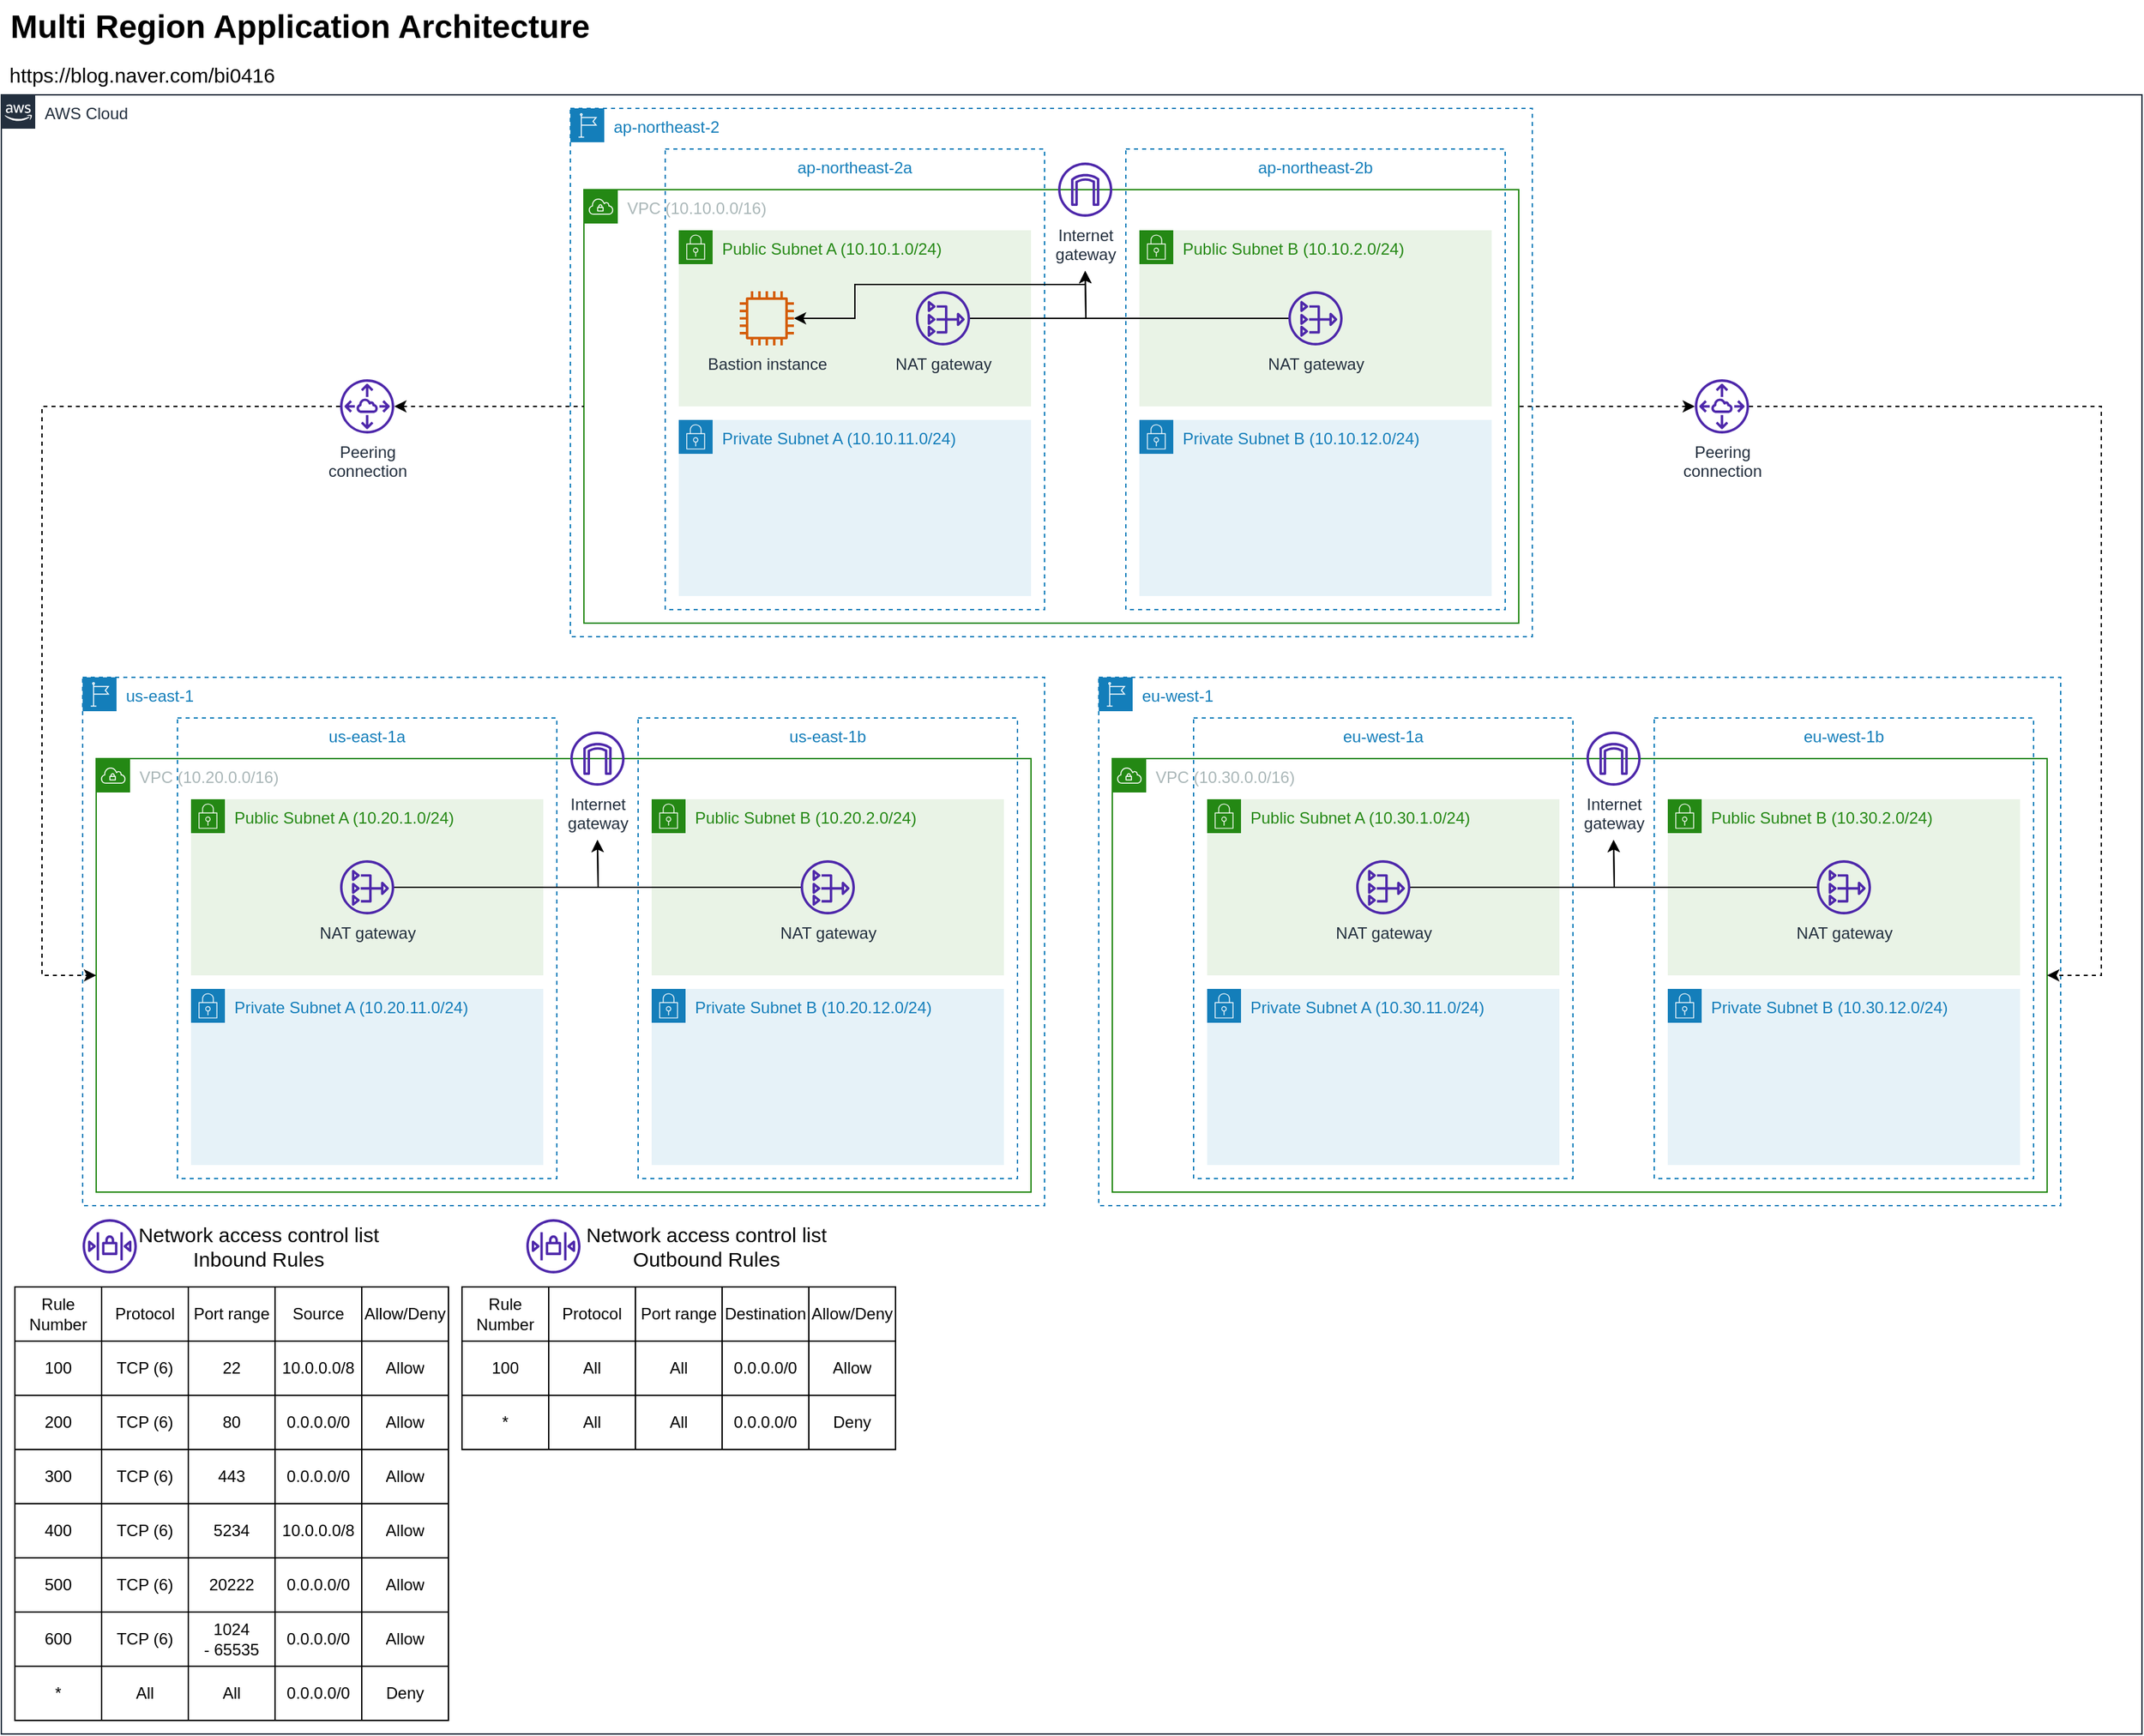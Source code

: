 <mxfile version="16.5.1" type="device"><diagram id="OfMwdWXmjFE_T2VoFNbr" name="페이지-1"><mxGraphModel dx="1837" dy="1442" grid="1" gridSize="10" guides="1" tooltips="1" connect="1" arrows="1" fold="1" page="1" pageScale="1" pageWidth="827" pageHeight="1169" math="0" shadow="0"><root><mxCell id="0"/><mxCell id="1" parent="0"/><mxCell id="BVuXqo-G3SAEbCOwdWWi-37" value="AWS Cloud" style="points=[[0,0],[0.25,0],[0.5,0],[0.75,0],[1,0],[1,0.25],[1,0.5],[1,0.75],[1,1],[0.75,1],[0.5,1],[0.25,1],[0,1],[0,0.75],[0,0.5],[0,0.25]];outlineConnect=0;gradientColor=none;html=1;whiteSpace=wrap;fontSize=12;fontStyle=0;container=1;pointerEvents=0;collapsible=0;recursiveResize=0;shape=mxgraph.aws4.group;grIcon=mxgraph.aws4.group_aws_cloud_alt;strokeColor=#232F3E;fillColor=none;verticalAlign=top;align=left;spacingLeft=30;fontColor=#232F3E;dashed=0;" vertex="1" parent="1"><mxGeometry x="310" y="260" width="1580" height="1210" as="geometry"/></mxCell><mxCell id="BVuXqo-G3SAEbCOwdWWi-207" value="" style="group" vertex="1" connectable="0" parent="BVuXqo-G3SAEbCOwdWWi-37"><mxGeometry x="10" y="827.5" width="320" height="372.5" as="geometry"/></mxCell><mxCell id="BVuXqo-G3SAEbCOwdWWi-90" value="" style="shape=table;html=1;whiteSpace=wrap;startSize=0;container=1;collapsible=0;childLayout=tableLayout;" vertex="1" parent="BVuXqo-G3SAEbCOwdWWi-207"><mxGeometry y="52.5" width="320" height="320" as="geometry"/></mxCell><mxCell id="BVuXqo-G3SAEbCOwdWWi-91" value="" style="shape=tableRow;horizontal=0;startSize=0;swimlaneHead=0;swimlaneBody=0;top=0;left=0;bottom=0;right=0;collapsible=0;dropTarget=0;fillColor=none;points=[[0,0.5],[1,0.5]];portConstraint=eastwest;" vertex="1" parent="BVuXqo-G3SAEbCOwdWWi-90"><mxGeometry width="320" height="40" as="geometry"/></mxCell><mxCell id="BVuXqo-G3SAEbCOwdWWi-103" value="Rule Number" style="shape=partialRectangle;html=1;whiteSpace=wrap;connectable=0;fillColor=none;top=0;left=0;bottom=0;right=0;overflow=hidden;" vertex="1" parent="BVuXqo-G3SAEbCOwdWWi-91"><mxGeometry width="64" height="40" as="geometry"><mxRectangle width="64" height="40" as="alternateBounds"/></mxGeometry></mxCell><mxCell id="BVuXqo-G3SAEbCOwdWWi-92" value="Protocol" style="shape=partialRectangle;html=1;whiteSpace=wrap;connectable=0;fillColor=none;top=0;left=0;bottom=0;right=0;overflow=hidden;" vertex="1" parent="BVuXqo-G3SAEbCOwdWWi-91"><mxGeometry x="64" width="64" height="40" as="geometry"><mxRectangle width="64" height="40" as="alternateBounds"/></mxGeometry></mxCell><mxCell id="BVuXqo-G3SAEbCOwdWWi-93" value="Port range" style="shape=partialRectangle;html=1;whiteSpace=wrap;connectable=0;fillColor=none;top=0;left=0;bottom=0;right=0;overflow=hidden;" vertex="1" parent="BVuXqo-G3SAEbCOwdWWi-91"><mxGeometry x="128" width="64" height="40" as="geometry"><mxRectangle width="64" height="40" as="alternateBounds"/></mxGeometry></mxCell><mxCell id="BVuXqo-G3SAEbCOwdWWi-132" value="Source" style="shape=partialRectangle;html=1;whiteSpace=wrap;connectable=0;fillColor=none;top=0;left=0;bottom=0;right=0;overflow=hidden;" vertex="1" parent="BVuXqo-G3SAEbCOwdWWi-91"><mxGeometry x="192" width="64" height="40" as="geometry"><mxRectangle width="64" height="40" as="alternateBounds"/></mxGeometry></mxCell><mxCell id="BVuXqo-G3SAEbCOwdWWi-105" value="Allow/Deny" style="shape=partialRectangle;html=1;whiteSpace=wrap;connectable=0;fillColor=none;top=0;left=0;bottom=0;right=0;overflow=hidden;" vertex="1" parent="BVuXqo-G3SAEbCOwdWWi-91"><mxGeometry x="256" width="64" height="40" as="geometry"><mxRectangle width="64" height="40" as="alternateBounds"/></mxGeometry></mxCell><mxCell id="BVuXqo-G3SAEbCOwdWWi-95" value="" style="shape=tableRow;horizontal=0;startSize=0;swimlaneHead=0;swimlaneBody=0;top=0;left=0;bottom=0;right=0;collapsible=0;dropTarget=0;fillColor=none;points=[[0,0.5],[1,0.5]];portConstraint=eastwest;" vertex="1" parent="BVuXqo-G3SAEbCOwdWWi-90"><mxGeometry y="40" width="320" height="40" as="geometry"/></mxCell><mxCell id="BVuXqo-G3SAEbCOwdWWi-104" value="100" style="shape=partialRectangle;html=1;whiteSpace=wrap;connectable=0;fillColor=none;top=0;left=0;bottom=0;right=0;overflow=hidden;" vertex="1" parent="BVuXqo-G3SAEbCOwdWWi-95"><mxGeometry width="64" height="40" as="geometry"><mxRectangle width="64" height="40" as="alternateBounds"/></mxGeometry></mxCell><mxCell id="BVuXqo-G3SAEbCOwdWWi-96" value="TCP (6)" style="shape=partialRectangle;html=1;whiteSpace=wrap;connectable=0;fillColor=none;top=0;left=0;bottom=0;right=0;overflow=hidden;" vertex="1" parent="BVuXqo-G3SAEbCOwdWWi-95"><mxGeometry x="64" width="64" height="40" as="geometry"><mxRectangle width="64" height="40" as="alternateBounds"/></mxGeometry></mxCell><mxCell id="BVuXqo-G3SAEbCOwdWWi-97" value="22" style="shape=partialRectangle;html=1;whiteSpace=wrap;connectable=0;fillColor=none;top=0;left=0;bottom=0;right=0;overflow=hidden;" vertex="1" parent="BVuXqo-G3SAEbCOwdWWi-95"><mxGeometry x="128" width="64" height="40" as="geometry"><mxRectangle width="64" height="40" as="alternateBounds"/></mxGeometry></mxCell><mxCell id="BVuXqo-G3SAEbCOwdWWi-133" value="10.0.0.0/8" style="shape=partialRectangle;html=1;whiteSpace=wrap;connectable=0;fillColor=none;top=0;left=0;bottom=0;right=0;overflow=hidden;" vertex="1" parent="BVuXqo-G3SAEbCOwdWWi-95"><mxGeometry x="192" width="64" height="40" as="geometry"><mxRectangle width="64" height="40" as="alternateBounds"/></mxGeometry></mxCell><mxCell id="BVuXqo-G3SAEbCOwdWWi-106" value="Allow" style="shape=partialRectangle;html=1;whiteSpace=wrap;connectable=0;fillColor=none;top=0;left=0;bottom=0;right=0;overflow=hidden;" vertex="1" parent="BVuXqo-G3SAEbCOwdWWi-95"><mxGeometry x="256" width="64" height="40" as="geometry"><mxRectangle width="64" height="40" as="alternateBounds"/></mxGeometry></mxCell><mxCell id="BVuXqo-G3SAEbCOwdWWi-107" style="shape=tableRow;horizontal=0;startSize=0;swimlaneHead=0;swimlaneBody=0;top=0;left=0;bottom=0;right=0;collapsible=0;dropTarget=0;fillColor=none;points=[[0,0.5],[1,0.5]];portConstraint=eastwest;" vertex="1" parent="BVuXqo-G3SAEbCOwdWWi-90"><mxGeometry y="80" width="320" height="40" as="geometry"/></mxCell><mxCell id="BVuXqo-G3SAEbCOwdWWi-108" value="200" style="shape=partialRectangle;html=1;whiteSpace=wrap;connectable=0;fillColor=none;top=0;left=0;bottom=0;right=0;overflow=hidden;" vertex="1" parent="BVuXqo-G3SAEbCOwdWWi-107"><mxGeometry width="64" height="40" as="geometry"><mxRectangle width="64" height="40" as="alternateBounds"/></mxGeometry></mxCell><mxCell id="BVuXqo-G3SAEbCOwdWWi-109" value="TCP (6)" style="shape=partialRectangle;html=1;whiteSpace=wrap;connectable=0;fillColor=none;top=0;left=0;bottom=0;right=0;overflow=hidden;" vertex="1" parent="BVuXqo-G3SAEbCOwdWWi-107"><mxGeometry x="64" width="64" height="40" as="geometry"><mxRectangle width="64" height="40" as="alternateBounds"/></mxGeometry></mxCell><mxCell id="BVuXqo-G3SAEbCOwdWWi-110" value="80" style="shape=partialRectangle;html=1;whiteSpace=wrap;connectable=0;fillColor=none;top=0;left=0;bottom=0;right=0;overflow=hidden;" vertex="1" parent="BVuXqo-G3SAEbCOwdWWi-107"><mxGeometry x="128" width="64" height="40" as="geometry"><mxRectangle width="64" height="40" as="alternateBounds"/></mxGeometry></mxCell><mxCell id="BVuXqo-G3SAEbCOwdWWi-134" value="0.0.0.0/0" style="shape=partialRectangle;html=1;whiteSpace=wrap;connectable=0;fillColor=none;top=0;left=0;bottom=0;right=0;overflow=hidden;" vertex="1" parent="BVuXqo-G3SAEbCOwdWWi-107"><mxGeometry x="192" width="64" height="40" as="geometry"><mxRectangle width="64" height="40" as="alternateBounds"/></mxGeometry></mxCell><mxCell id="BVuXqo-G3SAEbCOwdWWi-111" value="&lt;span&gt;Allow&lt;/span&gt;" style="shape=partialRectangle;html=1;whiteSpace=wrap;connectable=0;fillColor=none;top=0;left=0;bottom=0;right=0;overflow=hidden;" vertex="1" parent="BVuXqo-G3SAEbCOwdWWi-107"><mxGeometry x="256" width="64" height="40" as="geometry"><mxRectangle width="64" height="40" as="alternateBounds"/></mxGeometry></mxCell><mxCell id="BVuXqo-G3SAEbCOwdWWi-112" style="shape=tableRow;horizontal=0;startSize=0;swimlaneHead=0;swimlaneBody=0;top=0;left=0;bottom=0;right=0;collapsible=0;dropTarget=0;fillColor=none;points=[[0,0.5],[1,0.5]];portConstraint=eastwest;" vertex="1" parent="BVuXqo-G3SAEbCOwdWWi-90"><mxGeometry y="120" width="320" height="40" as="geometry"/></mxCell><mxCell id="BVuXqo-G3SAEbCOwdWWi-113" value="300" style="shape=partialRectangle;html=1;whiteSpace=wrap;connectable=0;fillColor=none;top=0;left=0;bottom=0;right=0;overflow=hidden;" vertex="1" parent="BVuXqo-G3SAEbCOwdWWi-112"><mxGeometry width="64" height="40" as="geometry"><mxRectangle width="64" height="40" as="alternateBounds"/></mxGeometry></mxCell><mxCell id="BVuXqo-G3SAEbCOwdWWi-114" value="&lt;span&gt;TCP (6)&lt;/span&gt;" style="shape=partialRectangle;html=1;whiteSpace=wrap;connectable=0;fillColor=none;top=0;left=0;bottom=0;right=0;overflow=hidden;" vertex="1" parent="BVuXqo-G3SAEbCOwdWWi-112"><mxGeometry x="64" width="64" height="40" as="geometry"><mxRectangle width="64" height="40" as="alternateBounds"/></mxGeometry></mxCell><mxCell id="BVuXqo-G3SAEbCOwdWWi-115" value="443" style="shape=partialRectangle;html=1;whiteSpace=wrap;connectable=0;fillColor=none;top=0;left=0;bottom=0;right=0;overflow=hidden;" vertex="1" parent="BVuXqo-G3SAEbCOwdWWi-112"><mxGeometry x="128" width="64" height="40" as="geometry"><mxRectangle width="64" height="40" as="alternateBounds"/></mxGeometry></mxCell><mxCell id="BVuXqo-G3SAEbCOwdWWi-135" value="0.0.0.0/0" style="shape=partialRectangle;html=1;whiteSpace=wrap;connectable=0;fillColor=none;top=0;left=0;bottom=0;right=0;overflow=hidden;" vertex="1" parent="BVuXqo-G3SAEbCOwdWWi-112"><mxGeometry x="192" width="64" height="40" as="geometry"><mxRectangle width="64" height="40" as="alternateBounds"/></mxGeometry></mxCell><mxCell id="BVuXqo-G3SAEbCOwdWWi-116" value="&lt;span&gt;Allow&lt;/span&gt;" style="shape=partialRectangle;html=1;whiteSpace=wrap;connectable=0;fillColor=none;top=0;left=0;bottom=0;right=0;overflow=hidden;" vertex="1" parent="BVuXqo-G3SAEbCOwdWWi-112"><mxGeometry x="256" width="64" height="40" as="geometry"><mxRectangle width="64" height="40" as="alternateBounds"/></mxGeometry></mxCell><mxCell id="BVuXqo-G3SAEbCOwdWWi-117" style="shape=tableRow;horizontal=0;startSize=0;swimlaneHead=0;swimlaneBody=0;top=0;left=0;bottom=0;right=0;collapsible=0;dropTarget=0;fillColor=none;points=[[0,0.5],[1,0.5]];portConstraint=eastwest;" vertex="1" parent="BVuXqo-G3SAEbCOwdWWi-90"><mxGeometry y="160" width="320" height="40" as="geometry"/></mxCell><mxCell id="BVuXqo-G3SAEbCOwdWWi-118" value="400" style="shape=partialRectangle;html=1;whiteSpace=wrap;connectable=0;fillColor=none;top=0;left=0;bottom=0;right=0;overflow=hidden;" vertex="1" parent="BVuXqo-G3SAEbCOwdWWi-117"><mxGeometry width="64" height="40" as="geometry"><mxRectangle width="64" height="40" as="alternateBounds"/></mxGeometry></mxCell><mxCell id="BVuXqo-G3SAEbCOwdWWi-119" value="&lt;span&gt;TCP (6)&lt;/span&gt;" style="shape=partialRectangle;html=1;whiteSpace=wrap;connectable=0;fillColor=none;top=0;left=0;bottom=0;right=0;overflow=hidden;" vertex="1" parent="BVuXqo-G3SAEbCOwdWWi-117"><mxGeometry x="64" width="64" height="40" as="geometry"><mxRectangle width="64" height="40" as="alternateBounds"/></mxGeometry></mxCell><mxCell id="BVuXqo-G3SAEbCOwdWWi-120" value="5234" style="shape=partialRectangle;html=1;whiteSpace=wrap;connectable=0;fillColor=none;top=0;left=0;bottom=0;right=0;overflow=hidden;" vertex="1" parent="BVuXqo-G3SAEbCOwdWWi-117"><mxGeometry x="128" width="64" height="40" as="geometry"><mxRectangle width="64" height="40" as="alternateBounds"/></mxGeometry></mxCell><mxCell id="BVuXqo-G3SAEbCOwdWWi-136" value="10.0.0.0/8" style="shape=partialRectangle;html=1;whiteSpace=wrap;connectable=0;fillColor=none;top=0;left=0;bottom=0;right=0;overflow=hidden;" vertex="1" parent="BVuXqo-G3SAEbCOwdWWi-117"><mxGeometry x="192" width="64" height="40" as="geometry"><mxRectangle width="64" height="40" as="alternateBounds"/></mxGeometry></mxCell><mxCell id="BVuXqo-G3SAEbCOwdWWi-121" value="&lt;span&gt;Allow&lt;/span&gt;" style="shape=partialRectangle;html=1;whiteSpace=wrap;connectable=0;fillColor=none;top=0;left=0;bottom=0;right=0;overflow=hidden;" vertex="1" parent="BVuXqo-G3SAEbCOwdWWi-117"><mxGeometry x="256" width="64" height="40" as="geometry"><mxRectangle width="64" height="40" as="alternateBounds"/></mxGeometry></mxCell><mxCell id="BVuXqo-G3SAEbCOwdWWi-122" style="shape=tableRow;horizontal=0;startSize=0;swimlaneHead=0;swimlaneBody=0;top=0;left=0;bottom=0;right=0;collapsible=0;dropTarget=0;fillColor=none;points=[[0,0.5],[1,0.5]];portConstraint=eastwest;" vertex="1" parent="BVuXqo-G3SAEbCOwdWWi-90"><mxGeometry y="200" width="320" height="40" as="geometry"/></mxCell><mxCell id="BVuXqo-G3SAEbCOwdWWi-123" value="500" style="shape=partialRectangle;html=1;whiteSpace=wrap;connectable=0;fillColor=none;top=0;left=0;bottom=0;right=0;overflow=hidden;" vertex="1" parent="BVuXqo-G3SAEbCOwdWWi-122"><mxGeometry width="64" height="40" as="geometry"><mxRectangle width="64" height="40" as="alternateBounds"/></mxGeometry></mxCell><mxCell id="BVuXqo-G3SAEbCOwdWWi-124" value="&lt;span&gt;TCP (6)&lt;/span&gt;" style="shape=partialRectangle;html=1;whiteSpace=wrap;connectable=0;fillColor=none;top=0;left=0;bottom=0;right=0;overflow=hidden;" vertex="1" parent="BVuXqo-G3SAEbCOwdWWi-122"><mxGeometry x="64" width="64" height="40" as="geometry"><mxRectangle width="64" height="40" as="alternateBounds"/></mxGeometry></mxCell><mxCell id="BVuXqo-G3SAEbCOwdWWi-125" value="20222" style="shape=partialRectangle;html=1;whiteSpace=wrap;connectable=0;fillColor=none;top=0;left=0;bottom=0;right=0;overflow=hidden;" vertex="1" parent="BVuXqo-G3SAEbCOwdWWi-122"><mxGeometry x="128" width="64" height="40" as="geometry"><mxRectangle width="64" height="40" as="alternateBounds"/></mxGeometry></mxCell><mxCell id="BVuXqo-G3SAEbCOwdWWi-137" value="0.0.0.0/0" style="shape=partialRectangle;html=1;whiteSpace=wrap;connectable=0;fillColor=none;top=0;left=0;bottom=0;right=0;overflow=hidden;" vertex="1" parent="BVuXqo-G3SAEbCOwdWWi-122"><mxGeometry x="192" width="64" height="40" as="geometry"><mxRectangle width="64" height="40" as="alternateBounds"/></mxGeometry></mxCell><mxCell id="BVuXqo-G3SAEbCOwdWWi-126" value="&lt;span&gt;Allow&lt;/span&gt;" style="shape=partialRectangle;html=1;whiteSpace=wrap;connectable=0;fillColor=none;top=0;left=0;bottom=0;right=0;overflow=hidden;" vertex="1" parent="BVuXqo-G3SAEbCOwdWWi-122"><mxGeometry x="256" width="64" height="40" as="geometry"><mxRectangle width="64" height="40" as="alternateBounds"/></mxGeometry></mxCell><mxCell id="BVuXqo-G3SAEbCOwdWWi-127" style="shape=tableRow;horizontal=0;startSize=0;swimlaneHead=0;swimlaneBody=0;top=0;left=0;bottom=0;right=0;collapsible=0;dropTarget=0;fillColor=none;points=[[0,0.5],[1,0.5]];portConstraint=eastwest;" vertex="1" parent="BVuXqo-G3SAEbCOwdWWi-90"><mxGeometry y="240" width="320" height="40" as="geometry"/></mxCell><mxCell id="BVuXqo-G3SAEbCOwdWWi-128" value="600" style="shape=partialRectangle;html=1;whiteSpace=wrap;connectable=0;fillColor=none;top=0;left=0;bottom=0;right=0;overflow=hidden;" vertex="1" parent="BVuXqo-G3SAEbCOwdWWi-127"><mxGeometry width="64" height="40" as="geometry"><mxRectangle width="64" height="40" as="alternateBounds"/></mxGeometry></mxCell><mxCell id="BVuXqo-G3SAEbCOwdWWi-129" value="TCP (6)" style="shape=partialRectangle;html=1;whiteSpace=wrap;connectable=0;fillColor=none;top=0;left=0;bottom=0;right=0;overflow=hidden;" vertex="1" parent="BVuXqo-G3SAEbCOwdWWi-127"><mxGeometry x="64" width="64" height="40" as="geometry"><mxRectangle width="64" height="40" as="alternateBounds"/></mxGeometry></mxCell><mxCell id="BVuXqo-G3SAEbCOwdWWi-130" value="1024&lt;br&gt;- 65535" style="shape=partialRectangle;html=1;whiteSpace=wrap;connectable=0;fillColor=none;top=0;left=0;bottom=0;right=0;overflow=hidden;" vertex="1" parent="BVuXqo-G3SAEbCOwdWWi-127"><mxGeometry x="128" width="64" height="40" as="geometry"><mxRectangle width="64" height="40" as="alternateBounds"/></mxGeometry></mxCell><mxCell id="BVuXqo-G3SAEbCOwdWWi-138" value="0.0.0.0/0" style="shape=partialRectangle;html=1;whiteSpace=wrap;connectable=0;fillColor=none;top=0;left=0;bottom=0;right=0;overflow=hidden;" vertex="1" parent="BVuXqo-G3SAEbCOwdWWi-127"><mxGeometry x="192" width="64" height="40" as="geometry"><mxRectangle width="64" height="40" as="alternateBounds"/></mxGeometry></mxCell><mxCell id="BVuXqo-G3SAEbCOwdWWi-131" value="Allow" style="shape=partialRectangle;html=1;whiteSpace=wrap;connectable=0;fillColor=none;top=0;left=0;bottom=0;right=0;overflow=hidden;" vertex="1" parent="BVuXqo-G3SAEbCOwdWWi-127"><mxGeometry x="256" width="64" height="40" as="geometry"><mxRectangle width="64" height="40" as="alternateBounds"/></mxGeometry></mxCell><mxCell id="BVuXqo-G3SAEbCOwdWWi-139" style="shape=tableRow;horizontal=0;startSize=0;swimlaneHead=0;swimlaneBody=0;top=0;left=0;bottom=0;right=0;collapsible=0;dropTarget=0;fillColor=none;points=[[0,0.5],[1,0.5]];portConstraint=eastwest;" vertex="1" parent="BVuXqo-G3SAEbCOwdWWi-90"><mxGeometry y="280" width="320" height="40" as="geometry"/></mxCell><mxCell id="BVuXqo-G3SAEbCOwdWWi-140" value="*" style="shape=partialRectangle;html=1;whiteSpace=wrap;connectable=0;fillColor=none;top=0;left=0;bottom=0;right=0;overflow=hidden;" vertex="1" parent="BVuXqo-G3SAEbCOwdWWi-139"><mxGeometry width="64" height="40" as="geometry"><mxRectangle width="64" height="40" as="alternateBounds"/></mxGeometry></mxCell><mxCell id="BVuXqo-G3SAEbCOwdWWi-141" value="All" style="shape=partialRectangle;html=1;whiteSpace=wrap;connectable=0;fillColor=none;top=0;left=0;bottom=0;right=0;overflow=hidden;" vertex="1" parent="BVuXqo-G3SAEbCOwdWWi-139"><mxGeometry x="64" width="64" height="40" as="geometry"><mxRectangle width="64" height="40" as="alternateBounds"/></mxGeometry></mxCell><mxCell id="BVuXqo-G3SAEbCOwdWWi-142" value="All" style="shape=partialRectangle;html=1;whiteSpace=wrap;connectable=0;fillColor=none;top=0;left=0;bottom=0;right=0;overflow=hidden;" vertex="1" parent="BVuXqo-G3SAEbCOwdWWi-139"><mxGeometry x="128" width="64" height="40" as="geometry"><mxRectangle width="64" height="40" as="alternateBounds"/></mxGeometry></mxCell><mxCell id="BVuXqo-G3SAEbCOwdWWi-143" value="0.0.0.0/0" style="shape=partialRectangle;html=1;whiteSpace=wrap;connectable=0;fillColor=none;top=0;left=0;bottom=0;right=0;overflow=hidden;" vertex="1" parent="BVuXqo-G3SAEbCOwdWWi-139"><mxGeometry x="192" width="64" height="40" as="geometry"><mxRectangle width="64" height="40" as="alternateBounds"/></mxGeometry></mxCell><mxCell id="BVuXqo-G3SAEbCOwdWWi-144" value="Deny" style="shape=partialRectangle;html=1;whiteSpace=wrap;connectable=0;fillColor=none;top=0;left=0;bottom=0;right=0;overflow=hidden;" vertex="1" parent="BVuXqo-G3SAEbCOwdWWi-139"><mxGeometry x="256" width="64" height="40" as="geometry"><mxRectangle width="64" height="40" as="alternateBounds"/></mxGeometry></mxCell><UserObject label="&lt;span style=&quot;font-size: 15px&quot;&gt;Network access control list&lt;br&gt;Inbound Rules&lt;/span&gt;" placeholders="1" name="Variable" id="BVuXqo-G3SAEbCOwdWWi-199"><mxCell style="text;html=1;strokeColor=none;fillColor=none;align=center;verticalAlign=middle;whiteSpace=wrap;overflow=hidden;" vertex="1" parent="BVuXqo-G3SAEbCOwdWWi-207"><mxGeometry x="90" width="180" height="45" as="geometry"/></mxCell></UserObject><mxCell id="BVuXqo-G3SAEbCOwdWWi-204" value="" style="sketch=0;outlineConnect=0;fontColor=#232F3E;gradientColor=none;fillColor=#4D27AA;strokeColor=none;dashed=0;verticalLabelPosition=bottom;verticalAlign=top;align=center;html=1;fontSize=12;fontStyle=0;aspect=fixed;pointerEvents=1;shape=mxgraph.aws4.network_access_control_list;" vertex="1" parent="BVuXqo-G3SAEbCOwdWWi-207"><mxGeometry x="50" y="2.5" width="40" height="40" as="geometry"/></mxCell><mxCell id="BVuXqo-G3SAEbCOwdWWi-208" value="" style="group" vertex="1" connectable="0" parent="BVuXqo-G3SAEbCOwdWWi-37"><mxGeometry x="340" y="827.5" width="320" height="172.5" as="geometry"/></mxCell><mxCell id="BVuXqo-G3SAEbCOwdWWi-145" value="" style="shape=table;html=1;whiteSpace=wrap;startSize=0;container=1;collapsible=0;childLayout=tableLayout;" vertex="1" parent="BVuXqo-G3SAEbCOwdWWi-208"><mxGeometry y="52.5" width="320" height="120" as="geometry"/></mxCell><mxCell id="BVuXqo-G3SAEbCOwdWWi-146" value="" style="shape=tableRow;horizontal=0;startSize=0;swimlaneHead=0;swimlaneBody=0;top=0;left=0;bottom=0;right=0;collapsible=0;dropTarget=0;fillColor=none;points=[[0,0.5],[1,0.5]];portConstraint=eastwest;" vertex="1" parent="BVuXqo-G3SAEbCOwdWWi-145"><mxGeometry width="320" height="40" as="geometry"/></mxCell><mxCell id="BVuXqo-G3SAEbCOwdWWi-147" value="Rule Number" style="shape=partialRectangle;html=1;whiteSpace=wrap;connectable=0;fillColor=none;top=0;left=0;bottom=0;right=0;overflow=hidden;" vertex="1" parent="BVuXqo-G3SAEbCOwdWWi-146"><mxGeometry width="64" height="40" as="geometry"><mxRectangle width="64" height="40" as="alternateBounds"/></mxGeometry></mxCell><mxCell id="BVuXqo-G3SAEbCOwdWWi-148" value="Protocol" style="shape=partialRectangle;html=1;whiteSpace=wrap;connectable=0;fillColor=none;top=0;left=0;bottom=0;right=0;overflow=hidden;" vertex="1" parent="BVuXqo-G3SAEbCOwdWWi-146"><mxGeometry x="64" width="64" height="40" as="geometry"><mxRectangle width="64" height="40" as="alternateBounds"/></mxGeometry></mxCell><mxCell id="BVuXqo-G3SAEbCOwdWWi-149" value="Port range" style="shape=partialRectangle;html=1;whiteSpace=wrap;connectable=0;fillColor=none;top=0;left=0;bottom=0;right=0;overflow=hidden;" vertex="1" parent="BVuXqo-G3SAEbCOwdWWi-146"><mxGeometry x="128" width="64" height="40" as="geometry"><mxRectangle width="64" height="40" as="alternateBounds"/></mxGeometry></mxCell><mxCell id="BVuXqo-G3SAEbCOwdWWi-150" value="Destination" style="shape=partialRectangle;html=1;whiteSpace=wrap;connectable=0;fillColor=none;top=0;left=0;bottom=0;right=0;overflow=hidden;" vertex="1" parent="BVuXqo-G3SAEbCOwdWWi-146"><mxGeometry x="192" width="64" height="40" as="geometry"><mxRectangle width="64" height="40" as="alternateBounds"/></mxGeometry></mxCell><mxCell id="BVuXqo-G3SAEbCOwdWWi-151" value="Allow/Deny" style="shape=partialRectangle;html=1;whiteSpace=wrap;connectable=0;fillColor=none;top=0;left=0;bottom=0;right=0;overflow=hidden;" vertex="1" parent="BVuXqo-G3SAEbCOwdWWi-146"><mxGeometry x="256" width="64" height="40" as="geometry"><mxRectangle width="64" height="40" as="alternateBounds"/></mxGeometry></mxCell><mxCell id="BVuXqo-G3SAEbCOwdWWi-182" style="shape=tableRow;horizontal=0;startSize=0;swimlaneHead=0;swimlaneBody=0;top=0;left=0;bottom=0;right=0;collapsible=0;dropTarget=0;fillColor=none;points=[[0,0.5],[1,0.5]];portConstraint=eastwest;" vertex="1" parent="BVuXqo-G3SAEbCOwdWWi-145"><mxGeometry y="40" width="320" height="40" as="geometry"/></mxCell><mxCell id="BVuXqo-G3SAEbCOwdWWi-183" value="100" style="shape=partialRectangle;html=1;whiteSpace=wrap;connectable=0;fillColor=none;top=0;left=0;bottom=0;right=0;overflow=hidden;" vertex="1" parent="BVuXqo-G3SAEbCOwdWWi-182"><mxGeometry width="64" height="40" as="geometry"><mxRectangle width="64" height="40" as="alternateBounds"/></mxGeometry></mxCell><mxCell id="BVuXqo-G3SAEbCOwdWWi-184" value="All" style="shape=partialRectangle;html=1;whiteSpace=wrap;connectable=0;fillColor=none;top=0;left=0;bottom=0;right=0;overflow=hidden;" vertex="1" parent="BVuXqo-G3SAEbCOwdWWi-182"><mxGeometry x="64" width="64" height="40" as="geometry"><mxRectangle width="64" height="40" as="alternateBounds"/></mxGeometry></mxCell><mxCell id="BVuXqo-G3SAEbCOwdWWi-185" value="All" style="shape=partialRectangle;html=1;whiteSpace=wrap;connectable=0;fillColor=none;top=0;left=0;bottom=0;right=0;overflow=hidden;" vertex="1" parent="BVuXqo-G3SAEbCOwdWWi-182"><mxGeometry x="128" width="64" height="40" as="geometry"><mxRectangle width="64" height="40" as="alternateBounds"/></mxGeometry></mxCell><mxCell id="BVuXqo-G3SAEbCOwdWWi-186" value="0.0.0.0/0" style="shape=partialRectangle;html=1;whiteSpace=wrap;connectable=0;fillColor=none;top=0;left=0;bottom=0;right=0;overflow=hidden;" vertex="1" parent="BVuXqo-G3SAEbCOwdWWi-182"><mxGeometry x="192" width="64" height="40" as="geometry"><mxRectangle width="64" height="40" as="alternateBounds"/></mxGeometry></mxCell><mxCell id="BVuXqo-G3SAEbCOwdWWi-187" value="Allow" style="shape=partialRectangle;html=1;whiteSpace=wrap;connectable=0;fillColor=none;top=0;left=0;bottom=0;right=0;overflow=hidden;" vertex="1" parent="BVuXqo-G3SAEbCOwdWWi-182"><mxGeometry x="256" width="64" height="40" as="geometry"><mxRectangle width="64" height="40" as="alternateBounds"/></mxGeometry></mxCell><mxCell id="BVuXqo-G3SAEbCOwdWWi-188" style="shape=tableRow;horizontal=0;startSize=0;swimlaneHead=0;swimlaneBody=0;top=0;left=0;bottom=0;right=0;collapsible=0;dropTarget=0;fillColor=none;points=[[0,0.5],[1,0.5]];portConstraint=eastwest;" vertex="1" parent="BVuXqo-G3SAEbCOwdWWi-145"><mxGeometry y="80" width="320" height="40" as="geometry"/></mxCell><mxCell id="BVuXqo-G3SAEbCOwdWWi-189" value="*" style="shape=partialRectangle;html=1;whiteSpace=wrap;connectable=0;fillColor=none;top=0;left=0;bottom=0;right=0;overflow=hidden;" vertex="1" parent="BVuXqo-G3SAEbCOwdWWi-188"><mxGeometry width="64" height="40" as="geometry"><mxRectangle width="64" height="40" as="alternateBounds"/></mxGeometry></mxCell><mxCell id="BVuXqo-G3SAEbCOwdWWi-190" value="All" style="shape=partialRectangle;html=1;whiteSpace=wrap;connectable=0;fillColor=none;top=0;left=0;bottom=0;right=0;overflow=hidden;" vertex="1" parent="BVuXqo-G3SAEbCOwdWWi-188"><mxGeometry x="64" width="64" height="40" as="geometry"><mxRectangle width="64" height="40" as="alternateBounds"/></mxGeometry></mxCell><mxCell id="BVuXqo-G3SAEbCOwdWWi-191" value="All" style="shape=partialRectangle;html=1;whiteSpace=wrap;connectable=0;fillColor=none;top=0;left=0;bottom=0;right=0;overflow=hidden;" vertex="1" parent="BVuXqo-G3SAEbCOwdWWi-188"><mxGeometry x="128" width="64" height="40" as="geometry"><mxRectangle width="64" height="40" as="alternateBounds"/></mxGeometry></mxCell><mxCell id="BVuXqo-G3SAEbCOwdWWi-192" value="0.0.0.0/0" style="shape=partialRectangle;html=1;whiteSpace=wrap;connectable=0;fillColor=none;top=0;left=0;bottom=0;right=0;overflow=hidden;" vertex="1" parent="BVuXqo-G3SAEbCOwdWWi-188"><mxGeometry x="192" width="64" height="40" as="geometry"><mxRectangle width="64" height="40" as="alternateBounds"/></mxGeometry></mxCell><mxCell id="BVuXqo-G3SAEbCOwdWWi-193" value="Deny" style="shape=partialRectangle;html=1;whiteSpace=wrap;connectable=0;fillColor=none;top=0;left=0;bottom=0;right=0;overflow=hidden;" vertex="1" parent="BVuXqo-G3SAEbCOwdWWi-188"><mxGeometry x="256" width="64" height="40" as="geometry"><mxRectangle width="64" height="40" as="alternateBounds"/></mxGeometry></mxCell><UserObject label="&lt;span style=&quot;font-size: 15px&quot;&gt;Network access control list&lt;br&gt;Outbound Rules&lt;/span&gt;" placeholders="1" name="Variable" id="BVuXqo-G3SAEbCOwdWWi-205"><mxCell style="text;html=1;strokeColor=none;fillColor=none;align=center;verticalAlign=middle;whiteSpace=wrap;overflow=hidden;" vertex="1" parent="BVuXqo-G3SAEbCOwdWWi-208"><mxGeometry x="87.5" width="185" height="45" as="geometry"/></mxCell></UserObject><mxCell id="BVuXqo-G3SAEbCOwdWWi-206" value="" style="sketch=0;outlineConnect=0;fontColor=#232F3E;gradientColor=none;fillColor=#4D27AA;strokeColor=none;dashed=0;verticalLabelPosition=bottom;verticalAlign=top;align=center;html=1;fontSize=12;fontStyle=0;aspect=fixed;pointerEvents=1;shape=mxgraph.aws4.network_access_control_list;" vertex="1" parent="BVuXqo-G3SAEbCOwdWWi-208"><mxGeometry x="47.5" y="2.5" width="40" height="40" as="geometry"/></mxCell><mxCell id="BVuXqo-G3SAEbCOwdWWi-38" value="us-east-1" style="points=[[0,0],[0.25,0],[0.5,0],[0.75,0],[1,0],[1,0.25],[1,0.5],[1,0.75],[1,1],[0.75,1],[0.5,1],[0.25,1],[0,1],[0,0.75],[0,0.5],[0,0.25]];outlineConnect=0;gradientColor=none;html=1;whiteSpace=wrap;fontSize=12;fontStyle=0;container=1;pointerEvents=0;collapsible=0;recursiveResize=0;shape=mxgraph.aws4.group;grIcon=mxgraph.aws4.group_region;strokeColor=#147EBA;fillColor=none;verticalAlign=top;align=left;spacingLeft=30;fontColor=#147EBA;dashed=1;" vertex="1" parent="1"><mxGeometry x="370" y="690" width="710" height="390" as="geometry"/></mxCell><mxCell id="BVuXqo-G3SAEbCOwdWWi-41" value="us-east-1a" style="fillColor=none;strokeColor=#147EBA;dashed=1;verticalAlign=top;fontStyle=0;fontColor=#147EBA;" vertex="1" parent="1"><mxGeometry x="440" y="720" width="280" height="340" as="geometry"/></mxCell><mxCell id="BVuXqo-G3SAEbCOwdWWi-43" value="Public Subnet A (10.20.1.0/24)" style="points=[[0,0],[0.25,0],[0.5,0],[0.75,0],[1,0],[1,0.25],[1,0.5],[1,0.75],[1,1],[0.75,1],[0.5,1],[0.25,1],[0,1],[0,0.75],[0,0.5],[0,0.25]];outlineConnect=0;gradientColor=none;html=1;whiteSpace=wrap;fontSize=12;fontStyle=0;container=1;pointerEvents=0;collapsible=0;recursiveResize=0;shape=mxgraph.aws4.group;grIcon=mxgraph.aws4.group_security_group;grStroke=0;strokeColor=#248814;fillColor=#E9F3E6;verticalAlign=top;align=left;spacingLeft=30;fontColor=#248814;dashed=0;" vertex="1" parent="1"><mxGeometry x="450" y="780" width="260" height="130" as="geometry"/></mxCell><mxCell id="BVuXqo-G3SAEbCOwdWWi-45" value="Private Subnet A (10.20.11.0/24)" style="points=[[0,0],[0.25,0],[0.5,0],[0.75,0],[1,0],[1,0.25],[1,0.5],[1,0.75],[1,1],[0.75,1],[0.5,1],[0.25,1],[0,1],[0,0.75],[0,0.5],[0,0.25]];outlineConnect=0;gradientColor=none;html=1;whiteSpace=wrap;fontSize=12;fontStyle=0;container=1;pointerEvents=0;collapsible=0;recursiveResize=0;shape=mxgraph.aws4.group;grIcon=mxgraph.aws4.group_security_group;grStroke=0;strokeColor=#147EBA;fillColor=#E6F2F8;verticalAlign=top;align=left;spacingLeft=30;fontColor=#147EBA;dashed=0;" vertex="1" parent="1"><mxGeometry x="450" y="920" width="260" height="130" as="geometry"/></mxCell><mxCell id="BVuXqo-G3SAEbCOwdWWi-80" style="edgeStyle=orthogonalEdgeStyle;rounded=0;orthogonalLoop=1;jettySize=auto;html=1;" edge="1" parent="1" source="BVuXqo-G3SAEbCOwdWWi-48"><mxGeometry relative="1" as="geometry"><mxPoint x="750" y="810" as="targetPoint"/></mxGeometry></mxCell><mxCell id="BVuXqo-G3SAEbCOwdWWi-48" value="NAT gateway" style="sketch=0;outlineConnect=0;fontColor=#232F3E;gradientColor=none;fillColor=#4D27AA;strokeColor=none;dashed=0;verticalLabelPosition=bottom;verticalAlign=top;align=center;html=1;fontSize=12;fontStyle=0;aspect=fixed;pointerEvents=1;shape=mxgraph.aws4.nat_gateway;" vertex="1" parent="1"><mxGeometry x="560" y="825" width="40" height="40" as="geometry"/></mxCell><mxCell id="BVuXqo-G3SAEbCOwdWWi-39" value="VPC (10.20.0.0/16)" style="points=[[0,0],[0.25,0],[0.5,0],[0.75,0],[1,0],[1,0.25],[1,0.5],[1,0.75],[1,1],[0.75,1],[0.5,1],[0.25,1],[0,1],[0,0.75],[0,0.5],[0,0.25]];outlineConnect=0;gradientColor=none;html=1;whiteSpace=wrap;fontSize=12;fontStyle=0;container=0;pointerEvents=0;collapsible=0;recursiveResize=0;shape=mxgraph.aws4.group;grIcon=mxgraph.aws4.group_vpc;strokeColor=#248814;fillColor=none;verticalAlign=top;align=left;spacingLeft=30;fontColor=#AAB7B8;dashed=0;" vertex="1" parent="1"><mxGeometry x="380" y="750" width="690" height="320" as="geometry"/></mxCell><mxCell id="BVuXqo-G3SAEbCOwdWWi-42" value="us-east-1b" style="fillColor=none;strokeColor=#147EBA;dashed=1;verticalAlign=top;fontStyle=0;fontColor=#147EBA;" vertex="1" parent="1"><mxGeometry x="780" y="720" width="280" height="340" as="geometry"/></mxCell><mxCell id="BVuXqo-G3SAEbCOwdWWi-44" value="Public Subnet B&amp;nbsp;(10.20.2.0/24)" style="points=[[0,0],[0.25,0],[0.5,0],[0.75,0],[1,0],[1,0.25],[1,0.5],[1,0.75],[1,1],[0.75,1],[0.5,1],[0.25,1],[0,1],[0,0.75],[0,0.5],[0,0.25]];outlineConnect=0;gradientColor=none;html=1;whiteSpace=wrap;fontSize=12;fontStyle=0;container=0;pointerEvents=0;collapsible=0;recursiveResize=0;shape=mxgraph.aws4.group;grIcon=mxgraph.aws4.group_security_group;grStroke=0;strokeColor=#248814;fillColor=#E9F3E6;verticalAlign=top;align=left;spacingLeft=30;fontColor=#248814;dashed=0;" vertex="1" parent="1"><mxGeometry x="790" y="780" width="260" height="130" as="geometry"/></mxCell><mxCell id="BVuXqo-G3SAEbCOwdWWi-46" value="Private Subnet B&amp;nbsp;(10.20.12.0/24)" style="points=[[0,0],[0.25,0],[0.5,0],[0.75,0],[1,0],[1,0.25],[1,0.5],[1,0.75],[1,1],[0.75,1],[0.5,1],[0.25,1],[0,1],[0,0.75],[0,0.5],[0,0.25]];outlineConnect=0;gradientColor=none;html=1;whiteSpace=wrap;fontSize=12;fontStyle=0;container=0;pointerEvents=0;collapsible=0;recursiveResize=0;shape=mxgraph.aws4.group;grIcon=mxgraph.aws4.group_security_group;grStroke=0;strokeColor=#147EBA;fillColor=#E6F2F8;verticalAlign=top;align=left;spacingLeft=30;fontColor=#147EBA;dashed=0;" vertex="1" parent="1"><mxGeometry x="790" y="920" width="260" height="130" as="geometry"/></mxCell><mxCell id="BVuXqo-G3SAEbCOwdWWi-47" value="Internet&lt;br&gt;gateway" style="sketch=0;outlineConnect=0;fontColor=#232F3E;gradientColor=none;fillColor=#4D27AA;strokeColor=none;dashed=0;verticalLabelPosition=bottom;verticalAlign=top;align=center;html=1;fontSize=12;fontStyle=0;aspect=fixed;pointerEvents=1;shape=mxgraph.aws4.internet_gateway;" vertex="1" parent="1"><mxGeometry x="730" y="730" width="40" height="40" as="geometry"/></mxCell><mxCell id="BVuXqo-G3SAEbCOwdWWi-81" style="edgeStyle=orthogonalEdgeStyle;rounded=0;orthogonalLoop=1;jettySize=auto;html=1;" edge="1" parent="1" source="BVuXqo-G3SAEbCOwdWWi-49"><mxGeometry relative="1" as="geometry"><mxPoint x="750" y="810" as="targetPoint"/></mxGeometry></mxCell><mxCell id="BVuXqo-G3SAEbCOwdWWi-49" value="NAT gateway" style="sketch=0;outlineConnect=0;fontColor=#232F3E;gradientColor=none;fillColor=#4D27AA;strokeColor=none;dashed=0;verticalLabelPosition=bottom;verticalAlign=top;align=center;html=1;fontSize=12;fontStyle=0;aspect=fixed;pointerEvents=1;shape=mxgraph.aws4.nat_gateway;" vertex="1" parent="1"><mxGeometry x="900" y="825" width="40" height="40" as="geometry"/></mxCell><mxCell id="BVuXqo-G3SAEbCOwdWWi-60" value="eu-west-1" style="points=[[0,0],[0.25,0],[0.5,0],[0.75,0],[1,0],[1,0.25],[1,0.5],[1,0.75],[1,1],[0.75,1],[0.5,1],[0.25,1],[0,1],[0,0.75],[0,0.5],[0,0.25]];outlineConnect=0;gradientColor=none;html=1;whiteSpace=wrap;fontSize=12;fontStyle=0;container=1;pointerEvents=0;collapsible=0;recursiveResize=0;shape=mxgraph.aws4.group;grIcon=mxgraph.aws4.group_region;strokeColor=#147EBA;fillColor=none;verticalAlign=top;align=left;spacingLeft=30;fontColor=#147EBA;dashed=1;" vertex="1" parent="1"><mxGeometry x="1120" y="690" width="710" height="390" as="geometry"/></mxCell><mxCell id="BVuXqo-G3SAEbCOwdWWi-50" value="eu-west-1a" style="fillColor=none;strokeColor=#147EBA;dashed=1;verticalAlign=top;fontStyle=0;fontColor=#147EBA;" vertex="1" parent="BVuXqo-G3SAEbCOwdWWi-60"><mxGeometry x="70" y="30" width="280" height="340" as="geometry"/></mxCell><mxCell id="BVuXqo-G3SAEbCOwdWWi-51" value="Public Subnet A (10.30.1.0/24)" style="points=[[0,0],[0.25,0],[0.5,0],[0.75,0],[1,0],[1,0.25],[1,0.5],[1,0.75],[1,1],[0.75,1],[0.5,1],[0.25,1],[0,1],[0,0.75],[0,0.5],[0,0.25]];outlineConnect=0;gradientColor=none;html=1;whiteSpace=wrap;fontSize=12;fontStyle=0;container=1;pointerEvents=0;collapsible=0;recursiveResize=0;shape=mxgraph.aws4.group;grIcon=mxgraph.aws4.group_security_group;grStroke=0;strokeColor=#248814;fillColor=#E9F3E6;verticalAlign=top;align=left;spacingLeft=30;fontColor=#248814;dashed=0;" vertex="1" parent="BVuXqo-G3SAEbCOwdWWi-60"><mxGeometry x="80" y="90" width="260" height="130" as="geometry"/></mxCell><mxCell id="BVuXqo-G3SAEbCOwdWWi-52" value="Private Subnet A (10.30.11.0/24)" style="points=[[0,0],[0.25,0],[0.5,0],[0.75,0],[1,0],[1,0.25],[1,0.5],[1,0.75],[1,1],[0.75,1],[0.5,1],[0.25,1],[0,1],[0,0.75],[0,0.5],[0,0.25]];outlineConnect=0;gradientColor=none;html=1;whiteSpace=wrap;fontSize=12;fontStyle=0;container=1;pointerEvents=0;collapsible=0;recursiveResize=0;shape=mxgraph.aws4.group;grIcon=mxgraph.aws4.group_security_group;grStroke=0;strokeColor=#147EBA;fillColor=#E6F2F8;verticalAlign=top;align=left;spacingLeft=30;fontColor=#147EBA;dashed=0;" vertex="1" parent="BVuXqo-G3SAEbCOwdWWi-60"><mxGeometry x="80" y="230" width="260" height="130" as="geometry"/></mxCell><mxCell id="BVuXqo-G3SAEbCOwdWWi-82" style="edgeStyle=orthogonalEdgeStyle;rounded=0;orthogonalLoop=1;jettySize=auto;html=1;" edge="1" parent="BVuXqo-G3SAEbCOwdWWi-60" source="BVuXqo-G3SAEbCOwdWWi-53"><mxGeometry relative="1" as="geometry"><mxPoint x="380" y="120" as="targetPoint"/></mxGeometry></mxCell><mxCell id="BVuXqo-G3SAEbCOwdWWi-53" value="NAT gateway" style="sketch=0;outlineConnect=0;fontColor=#232F3E;gradientColor=none;fillColor=#4D27AA;strokeColor=none;dashed=0;verticalLabelPosition=bottom;verticalAlign=top;align=center;html=1;fontSize=12;fontStyle=0;aspect=fixed;pointerEvents=1;shape=mxgraph.aws4.nat_gateway;" vertex="1" parent="BVuXqo-G3SAEbCOwdWWi-60"><mxGeometry x="190" y="135" width="40" height="40" as="geometry"/></mxCell><mxCell id="BVuXqo-G3SAEbCOwdWWi-54" value="VPC (10.30.0.0/16)" style="points=[[0,0],[0.25,0],[0.5,0],[0.75,0],[1,0],[1,0.25],[1,0.5],[1,0.75],[1,1],[0.75,1],[0.5,1],[0.25,1],[0,1],[0,0.75],[0,0.5],[0,0.25]];outlineConnect=0;gradientColor=none;html=1;whiteSpace=wrap;fontSize=12;fontStyle=0;container=0;pointerEvents=0;collapsible=0;recursiveResize=0;shape=mxgraph.aws4.group;grIcon=mxgraph.aws4.group_vpc;strokeColor=#248814;fillColor=none;verticalAlign=top;align=left;spacingLeft=30;fontColor=#AAB7B8;dashed=0;" vertex="1" parent="BVuXqo-G3SAEbCOwdWWi-60"><mxGeometry x="10" y="60" width="690" height="320" as="geometry"/></mxCell><mxCell id="BVuXqo-G3SAEbCOwdWWi-55" value="eu-west-1b" style="fillColor=none;strokeColor=#147EBA;dashed=1;verticalAlign=top;fontStyle=0;fontColor=#147EBA;" vertex="1" parent="BVuXqo-G3SAEbCOwdWWi-60"><mxGeometry x="410" y="30" width="280" height="340" as="geometry"/></mxCell><mxCell id="BVuXqo-G3SAEbCOwdWWi-56" value="Public Subnet B&amp;nbsp;(10.30.2.0/24)" style="points=[[0,0],[0.25,0],[0.5,0],[0.75,0],[1,0],[1,0.25],[1,0.5],[1,0.75],[1,1],[0.75,1],[0.5,1],[0.25,1],[0,1],[0,0.75],[0,0.5],[0,0.25]];outlineConnect=0;gradientColor=none;html=1;whiteSpace=wrap;fontSize=12;fontStyle=0;container=0;pointerEvents=0;collapsible=0;recursiveResize=0;shape=mxgraph.aws4.group;grIcon=mxgraph.aws4.group_security_group;grStroke=0;strokeColor=#248814;fillColor=#E9F3E6;verticalAlign=top;align=left;spacingLeft=30;fontColor=#248814;dashed=0;" vertex="1" parent="BVuXqo-G3SAEbCOwdWWi-60"><mxGeometry x="420" y="90" width="260" height="130" as="geometry"/></mxCell><mxCell id="BVuXqo-G3SAEbCOwdWWi-57" value="Private Subnet B&amp;nbsp;(10.30.12.0/24)" style="points=[[0,0],[0.25,0],[0.5,0],[0.75,0],[1,0],[1,0.25],[1,0.5],[1,0.75],[1,1],[0.75,1],[0.5,1],[0.25,1],[0,1],[0,0.75],[0,0.5],[0,0.25]];outlineConnect=0;gradientColor=none;html=1;whiteSpace=wrap;fontSize=12;fontStyle=0;container=0;pointerEvents=0;collapsible=0;recursiveResize=0;shape=mxgraph.aws4.group;grIcon=mxgraph.aws4.group_security_group;grStroke=0;strokeColor=#147EBA;fillColor=#E6F2F8;verticalAlign=top;align=left;spacingLeft=30;fontColor=#147EBA;dashed=0;" vertex="1" parent="BVuXqo-G3SAEbCOwdWWi-60"><mxGeometry x="420" y="230" width="260" height="130" as="geometry"/></mxCell><mxCell id="BVuXqo-G3SAEbCOwdWWi-58" value="Internet&lt;br&gt;gateway" style="sketch=0;outlineConnect=0;fontColor=#232F3E;gradientColor=none;fillColor=#4D27AA;strokeColor=none;dashed=0;verticalLabelPosition=bottom;verticalAlign=top;align=center;html=1;fontSize=12;fontStyle=0;aspect=fixed;pointerEvents=1;shape=mxgraph.aws4.internet_gateway;" vertex="1" parent="BVuXqo-G3SAEbCOwdWWi-60"><mxGeometry x="360" y="40" width="40" height="40" as="geometry"/></mxCell><mxCell id="BVuXqo-G3SAEbCOwdWWi-83" style="edgeStyle=orthogonalEdgeStyle;rounded=0;orthogonalLoop=1;jettySize=auto;html=1;" edge="1" parent="BVuXqo-G3SAEbCOwdWWi-60" source="BVuXqo-G3SAEbCOwdWWi-59"><mxGeometry relative="1" as="geometry"><mxPoint x="380" y="120" as="targetPoint"/></mxGeometry></mxCell><mxCell id="BVuXqo-G3SAEbCOwdWWi-59" value="NAT gateway" style="sketch=0;outlineConnect=0;fontColor=#232F3E;gradientColor=none;fillColor=#4D27AA;strokeColor=none;dashed=0;verticalLabelPosition=bottom;verticalAlign=top;align=center;html=1;fontSize=12;fontStyle=0;aspect=fixed;pointerEvents=1;shape=mxgraph.aws4.nat_gateway;" vertex="1" parent="BVuXqo-G3SAEbCOwdWWi-60"><mxGeometry x="530" y="135" width="40" height="40" as="geometry"/></mxCell><mxCell id="BVuXqo-G3SAEbCOwdWWi-61" value="ap-northeast-2" style="points=[[0,0],[0.25,0],[0.5,0],[0.75,0],[1,0],[1,0.25],[1,0.5],[1,0.75],[1,1],[0.75,1],[0.5,1],[0.25,1],[0,1],[0,0.75],[0,0.5],[0,0.25]];outlineConnect=0;gradientColor=none;html=1;whiteSpace=wrap;fontSize=12;fontStyle=0;container=1;pointerEvents=0;collapsible=0;recursiveResize=0;shape=mxgraph.aws4.group;grIcon=mxgraph.aws4.group_region;strokeColor=#147EBA;fillColor=none;verticalAlign=top;align=left;spacingLeft=30;fontColor=#147EBA;dashed=1;" vertex="1" parent="1"><mxGeometry x="730" y="270" width="710" height="390" as="geometry"/></mxCell><mxCell id="BVuXqo-G3SAEbCOwdWWi-62" value="ap-northeast-2a" style="fillColor=none;strokeColor=#147EBA;dashed=1;verticalAlign=top;fontStyle=0;fontColor=#147EBA;" vertex="1" parent="1"><mxGeometry x="800" y="300" width="280" height="340" as="geometry"/></mxCell><mxCell id="BVuXqo-G3SAEbCOwdWWi-63" value="Public Subnet A (10.10.1.0/24)" style="points=[[0,0],[0.25,0],[0.5,0],[0.75,0],[1,0],[1,0.25],[1,0.5],[1,0.75],[1,1],[0.75,1],[0.5,1],[0.25,1],[0,1],[0,0.75],[0,0.5],[0,0.25]];outlineConnect=0;gradientColor=none;html=1;whiteSpace=wrap;fontSize=12;fontStyle=0;container=1;pointerEvents=0;collapsible=0;recursiveResize=0;shape=mxgraph.aws4.group;grIcon=mxgraph.aws4.group_security_group;grStroke=0;strokeColor=#248814;fillColor=#E9F3E6;verticalAlign=top;align=left;spacingLeft=30;fontColor=#248814;dashed=0;" vertex="1" parent="1"><mxGeometry x="810" y="360" width="260" height="130" as="geometry"/></mxCell><mxCell id="BVuXqo-G3SAEbCOwdWWi-64" value="Private Subnet A (10.10.11.0/24)" style="points=[[0,0],[0.25,0],[0.5,0],[0.75,0],[1,0],[1,0.25],[1,0.5],[1,0.75],[1,1],[0.75,1],[0.5,1],[0.25,1],[0,1],[0,0.75],[0,0.5],[0,0.25]];outlineConnect=0;gradientColor=none;html=1;whiteSpace=wrap;fontSize=12;fontStyle=0;container=1;pointerEvents=0;collapsible=0;recursiveResize=0;shape=mxgraph.aws4.group;grIcon=mxgraph.aws4.group_security_group;grStroke=0;strokeColor=#147EBA;fillColor=#E6F2F8;verticalAlign=top;align=left;spacingLeft=30;fontColor=#147EBA;dashed=0;" vertex="1" parent="1"><mxGeometry x="810" y="500" width="260" height="130" as="geometry"/></mxCell><mxCell id="BVuXqo-G3SAEbCOwdWWi-77" style="edgeStyle=orthogonalEdgeStyle;rounded=0;orthogonalLoop=1;jettySize=auto;html=1;" edge="1" parent="1" source="BVuXqo-G3SAEbCOwdWWi-65"><mxGeometry relative="1" as="geometry"><mxPoint x="1110" y="390" as="targetPoint"/></mxGeometry></mxCell><mxCell id="BVuXqo-G3SAEbCOwdWWi-65" value="NAT gateway" style="sketch=0;outlineConnect=0;fontColor=#232F3E;gradientColor=none;fillColor=#4D27AA;strokeColor=none;dashed=0;verticalLabelPosition=bottom;verticalAlign=top;align=center;html=1;fontSize=12;fontStyle=0;aspect=fixed;pointerEvents=1;shape=mxgraph.aws4.nat_gateway;" vertex="1" parent="1"><mxGeometry x="985" y="405" width="40" height="40" as="geometry"/></mxCell><mxCell id="BVuXqo-G3SAEbCOwdWWi-66" value="VPC (10.10.0.0/16)" style="points=[[0,0],[0.25,0],[0.5,0],[0.75,0],[1,0],[1,0.25],[1,0.5],[1,0.75],[1,1],[0.75,1],[0.5,1],[0.25,1],[0,1],[0,0.75],[0,0.5],[0,0.25]];outlineConnect=0;gradientColor=none;html=1;whiteSpace=wrap;fontSize=12;fontStyle=0;container=0;pointerEvents=0;collapsible=0;recursiveResize=0;shape=mxgraph.aws4.group;grIcon=mxgraph.aws4.group_vpc;strokeColor=#248814;fillColor=none;verticalAlign=top;align=left;spacingLeft=30;fontColor=#AAB7B8;dashed=0;" vertex="1" parent="1"><mxGeometry x="740" y="330" width="690" height="320" as="geometry"/></mxCell><mxCell id="BVuXqo-G3SAEbCOwdWWi-67" value="ap-northeast-2b" style="fillColor=none;strokeColor=#147EBA;dashed=1;verticalAlign=top;fontStyle=0;fontColor=#147EBA;" vertex="1" parent="1"><mxGeometry x="1140" y="300" width="280" height="340" as="geometry"/></mxCell><mxCell id="BVuXqo-G3SAEbCOwdWWi-68" value="Public Subnet B&amp;nbsp;(10.10.2.0/24)" style="points=[[0,0],[0.25,0],[0.5,0],[0.75,0],[1,0],[1,0.25],[1,0.5],[1,0.75],[1,1],[0.75,1],[0.5,1],[0.25,1],[0,1],[0,0.75],[0,0.5],[0,0.25]];outlineConnect=0;gradientColor=none;html=1;whiteSpace=wrap;fontSize=12;fontStyle=0;container=0;pointerEvents=0;collapsible=0;recursiveResize=0;shape=mxgraph.aws4.group;grIcon=mxgraph.aws4.group_security_group;grStroke=0;strokeColor=#248814;fillColor=#E9F3E6;verticalAlign=top;align=left;spacingLeft=30;fontColor=#248814;dashed=0;" vertex="1" parent="1"><mxGeometry x="1150" y="360" width="260" height="130" as="geometry"/></mxCell><mxCell id="BVuXqo-G3SAEbCOwdWWi-69" value="Private Subnet B&amp;nbsp;(10.10.12.0/24)" style="points=[[0,0],[0.25,0],[0.5,0],[0.75,0],[1,0],[1,0.25],[1,0.5],[1,0.75],[1,1],[0.75,1],[0.5,1],[0.25,1],[0,1],[0,0.75],[0,0.5],[0,0.25]];outlineConnect=0;gradientColor=none;html=1;whiteSpace=wrap;fontSize=12;fontStyle=0;container=0;pointerEvents=0;collapsible=0;recursiveResize=0;shape=mxgraph.aws4.group;grIcon=mxgraph.aws4.group_security_group;grStroke=0;strokeColor=#147EBA;fillColor=#E6F2F8;verticalAlign=top;align=left;spacingLeft=30;fontColor=#147EBA;dashed=0;" vertex="1" parent="1"><mxGeometry x="1150" y="500" width="260" height="130" as="geometry"/></mxCell><mxCell id="BVuXqo-G3SAEbCOwdWWi-70" value="Internet&lt;br&gt;gateway" style="sketch=0;outlineConnect=0;fontColor=#232F3E;gradientColor=none;fillColor=#4D27AA;strokeColor=none;dashed=0;verticalLabelPosition=bottom;verticalAlign=top;align=center;html=1;fontSize=12;fontStyle=0;aspect=fixed;pointerEvents=1;shape=mxgraph.aws4.internet_gateway;" vertex="1" parent="1"><mxGeometry x="1090" y="310" width="40" height="40" as="geometry"/></mxCell><mxCell id="BVuXqo-G3SAEbCOwdWWi-79" style="edgeStyle=orthogonalEdgeStyle;rounded=0;orthogonalLoop=1;jettySize=auto;html=1;" edge="1" parent="1" source="BVuXqo-G3SAEbCOwdWWi-71"><mxGeometry relative="1" as="geometry"><mxPoint x="1110" y="390" as="targetPoint"/></mxGeometry></mxCell><mxCell id="BVuXqo-G3SAEbCOwdWWi-71" value="NAT gateway" style="sketch=0;outlineConnect=0;fontColor=#232F3E;gradientColor=none;fillColor=#4D27AA;strokeColor=none;dashed=0;verticalLabelPosition=bottom;verticalAlign=top;align=center;html=1;fontSize=12;fontStyle=0;aspect=fixed;pointerEvents=1;shape=mxgraph.aws4.nat_gateway;" vertex="1" parent="1"><mxGeometry x="1260" y="405" width="40" height="40" as="geometry"/></mxCell><mxCell id="BVuXqo-G3SAEbCOwdWWi-85" style="edgeStyle=orthogonalEdgeStyle;rounded=0;orthogonalLoop=1;jettySize=auto;html=1;startArrow=classic;startFill=1;endArrow=none;endFill=0;dashed=1;" edge="1" parent="1" source="BVuXqo-G3SAEbCOwdWWi-72" target="BVuXqo-G3SAEbCOwdWWi-66"><mxGeometry relative="1" as="geometry"/></mxCell><mxCell id="BVuXqo-G3SAEbCOwdWWi-86" style="edgeStyle=orthogonalEdgeStyle;rounded=0;orthogonalLoop=1;jettySize=auto;html=1;startArrow=none;startFill=0;entryX=0;entryY=0.5;entryDx=0;entryDy=0;endArrow=classic;endFill=1;dashed=1;" edge="1" parent="1" source="BVuXqo-G3SAEbCOwdWWi-72" target="BVuXqo-G3SAEbCOwdWWi-39"><mxGeometry relative="1" as="geometry"><Array as="points"><mxPoint x="340" y="490"/><mxPoint x="340" y="910"/></Array></mxGeometry></mxCell><mxCell id="BVuXqo-G3SAEbCOwdWWi-72" value="Peering&lt;br&gt;connection" style="sketch=0;outlineConnect=0;fontColor=#232F3E;gradientColor=none;fillColor=#4D27AA;strokeColor=none;dashed=0;verticalLabelPosition=bottom;verticalAlign=top;align=center;html=1;fontSize=12;fontStyle=0;aspect=fixed;pointerEvents=1;shape=mxgraph.aws4.peering;" vertex="1" parent="1"><mxGeometry x="560" y="470" width="40" height="40" as="geometry"/></mxCell><mxCell id="BVuXqo-G3SAEbCOwdWWi-84" style="edgeStyle=orthogonalEdgeStyle;rounded=0;orthogonalLoop=1;jettySize=auto;html=1;startArrow=classic;startFill=1;" edge="1" parent="1" source="BVuXqo-G3SAEbCOwdWWi-73"><mxGeometry relative="1" as="geometry"><mxPoint x="1110" y="390" as="targetPoint"/><Array as="points"><mxPoint x="940" y="425"/><mxPoint x="940" y="400"/><mxPoint x="1110" y="400"/></Array></mxGeometry></mxCell><mxCell id="BVuXqo-G3SAEbCOwdWWi-73" value="Bastion instance" style="sketch=0;outlineConnect=0;fontColor=#232F3E;gradientColor=none;fillColor=#D45B07;strokeColor=none;dashed=0;verticalLabelPosition=bottom;verticalAlign=top;align=center;html=1;fontSize=12;fontStyle=0;aspect=fixed;pointerEvents=1;shape=mxgraph.aws4.instance2;" vertex="1" parent="1"><mxGeometry x="855" y="405" width="40" height="40" as="geometry"/></mxCell><mxCell id="BVuXqo-G3SAEbCOwdWWi-87" style="edgeStyle=orthogonalEdgeStyle;rounded=0;orthogonalLoop=1;jettySize=auto;html=1;entryX=1;entryY=0.5;entryDx=0;entryDy=0;startArrow=classic;startFill=1;endArrow=none;endFill=0;dashed=1;" edge="1" parent="1" source="BVuXqo-G3SAEbCOwdWWi-76" target="BVuXqo-G3SAEbCOwdWWi-66"><mxGeometry relative="1" as="geometry"/></mxCell><mxCell id="BVuXqo-G3SAEbCOwdWWi-88" style="edgeStyle=orthogonalEdgeStyle;rounded=0;orthogonalLoop=1;jettySize=auto;html=1;entryX=1;entryY=0.5;entryDx=0;entryDy=0;startArrow=none;startFill=0;dashed=1;" edge="1" parent="1" source="BVuXqo-G3SAEbCOwdWWi-76" target="BVuXqo-G3SAEbCOwdWWi-54"><mxGeometry relative="1" as="geometry"><Array as="points"><mxPoint x="1860" y="490"/><mxPoint x="1860" y="910"/></Array></mxGeometry></mxCell><mxCell id="BVuXqo-G3SAEbCOwdWWi-76" value="Peering&lt;br&gt;connection" style="sketch=0;outlineConnect=0;fontColor=#232F3E;gradientColor=none;fillColor=#4D27AA;strokeColor=none;dashed=0;verticalLabelPosition=bottom;verticalAlign=top;align=center;html=1;fontSize=12;fontStyle=0;aspect=fixed;pointerEvents=1;shape=mxgraph.aws4.peering;" vertex="1" parent="1"><mxGeometry x="1560" y="470" width="40" height="40" as="geometry"/></mxCell><mxCell id="BVuXqo-G3SAEbCOwdWWi-203" value="" style="group" vertex="1" connectable="0" parent="1"><mxGeometry x="309" y="190" width="441" height="70" as="geometry"/></mxCell><mxCell id="BVuXqo-G3SAEbCOwdWWi-194" value="Multi Region Application Architecture" style="text;strokeColor=none;fillColor=none;html=1;fontSize=24;fontStyle=1;verticalAlign=middle;align=center;" vertex="1" parent="BVuXqo-G3SAEbCOwdWWi-203"><mxGeometry x="1" width="440" height="40" as="geometry"/></mxCell><UserObject label="&lt;font style=&quot;font-size: 15px&quot;&gt;https://blog.naver.com/bi0416&lt;/font&gt;" placeholders="1" name="Variable" id="BVuXqo-G3SAEbCOwdWWi-197"><mxCell style="text;html=1;strokeColor=none;fillColor=none;align=center;verticalAlign=middle;whiteSpace=wrap;overflow=hidden;" vertex="1" parent="BVuXqo-G3SAEbCOwdWWi-203"><mxGeometry y="40" width="210" height="30" as="geometry"/></mxCell></UserObject></root></mxGraphModel></diagram></mxfile>